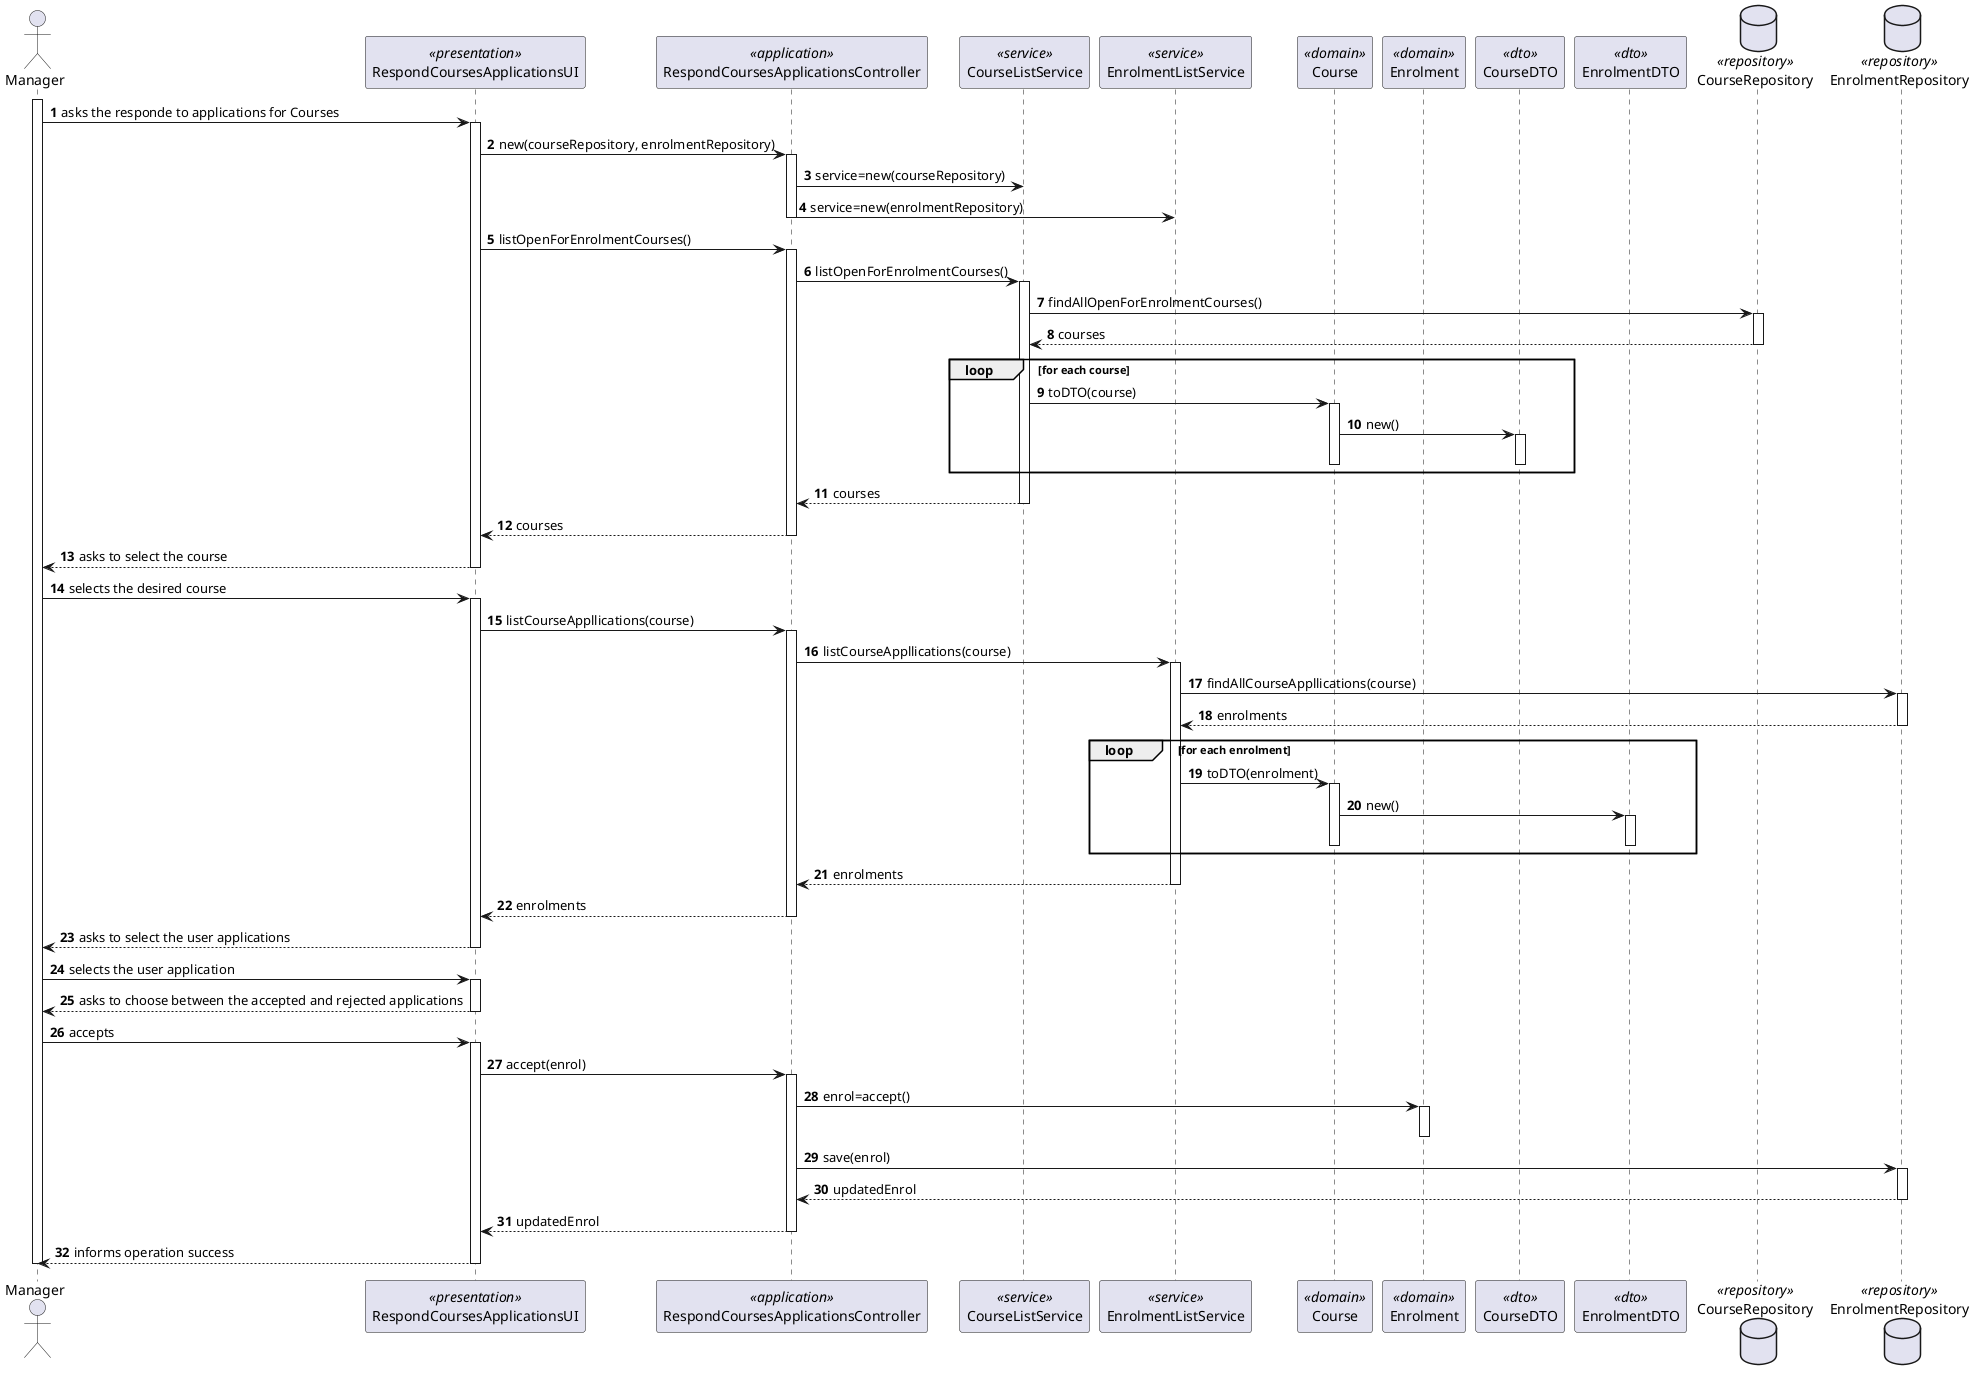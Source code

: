 @startuml US1009_SD
autonumber

actor "Manager" as M
participant "RespondCoursesApplicationsUI" as UI <<presentation>>
participant "RespondCoursesApplicationsController" as CTRL <<application>>
participant "CourseListService" as CSRV <<service>>
participant "EnrolmentListService" as ESRV <<service>>
participant "Course" as C <<domain>>
participant "Enrolment" as E <<domain>>
participant "CourseDTO" as CDTO <<dto>>
participant "EnrolmentDTO" as EDTO <<dto>>

database CourseRepository as CREP <<repository>>
database EnrolmentRepository as EREP <<repository>>

activate M

M -> UI : asks the responde to applications for Courses
activate UI

UI -> CTRL : new(courseRepository, enrolmentRepository)
activate CTRL
CTRL -> CSRV : service=new(courseRepository)
CTRL -> ESRV : service=new(enrolmentRepository)
deactivate CTRL

UI -> CTRL : listOpenForEnrolmentCourses()
activate CTRL
CTRL -> CSRV : listOpenForEnrolmentCourses()
activate CSRV
CSRV -> CREP : findAllOpenForEnrolmentCourses()
activate CREP
CREP --> CSRV : courses
deactivate CREP

loop for each course
  CSRV -> C : toDTO(course)
  activate C
  C -> CDTO : new()
  activate CDTO
  deactivate CDTO
  deactivate C
end loop

CSRV --> CTRL : courses
deactivate CSRV
CTRL --> UI : courses
deactivate CTRL

UI --> M : asks to select the course
deactivate UI

M -> UI : selects the desired course
activate UI

UI -> CTRL : listCourseAppllications(course)
activate CTRL
CTRL -> ESRV : listCourseAppllications(course)
activate ESRV
ESRV -> EREP : findAllCourseAppllications(course)
activate EREP
EREP --> ESRV : enrolments
deactivate EREP

loop for each enrolment
  ESRV -> C : toDTO(enrolment)
  activate C
  C -> EDTO : new()
  activate EDTO
  deactivate EDTO
  deactivate C
end loop

ESRV --> CTRL : enrolments
deactivate ESRV
CTRL --> UI : enrolments
deactivate CTRL

UI --> M : asks to select the user applications
deactivate UI

M -> UI : selects the user application
activate UI
UI--> M : asks to choose between the accepted and rejected applications
deactivate UI

M -> UI : accepts
activate UI
UI -> CTRL : accept(enrol)
activate CTRL
CTRL -> E : enrol=accept()
activate E
deactivate E
CTRL -> EREP : save(enrol)
activate EREP
EREP --> CTRL : updatedEnrol
deactivate EREP
CTRL --> UI : updatedEnrol
deactivate CTRL
UI--> M : informs operation success
deactivate UI

deactivate M

@enduml

